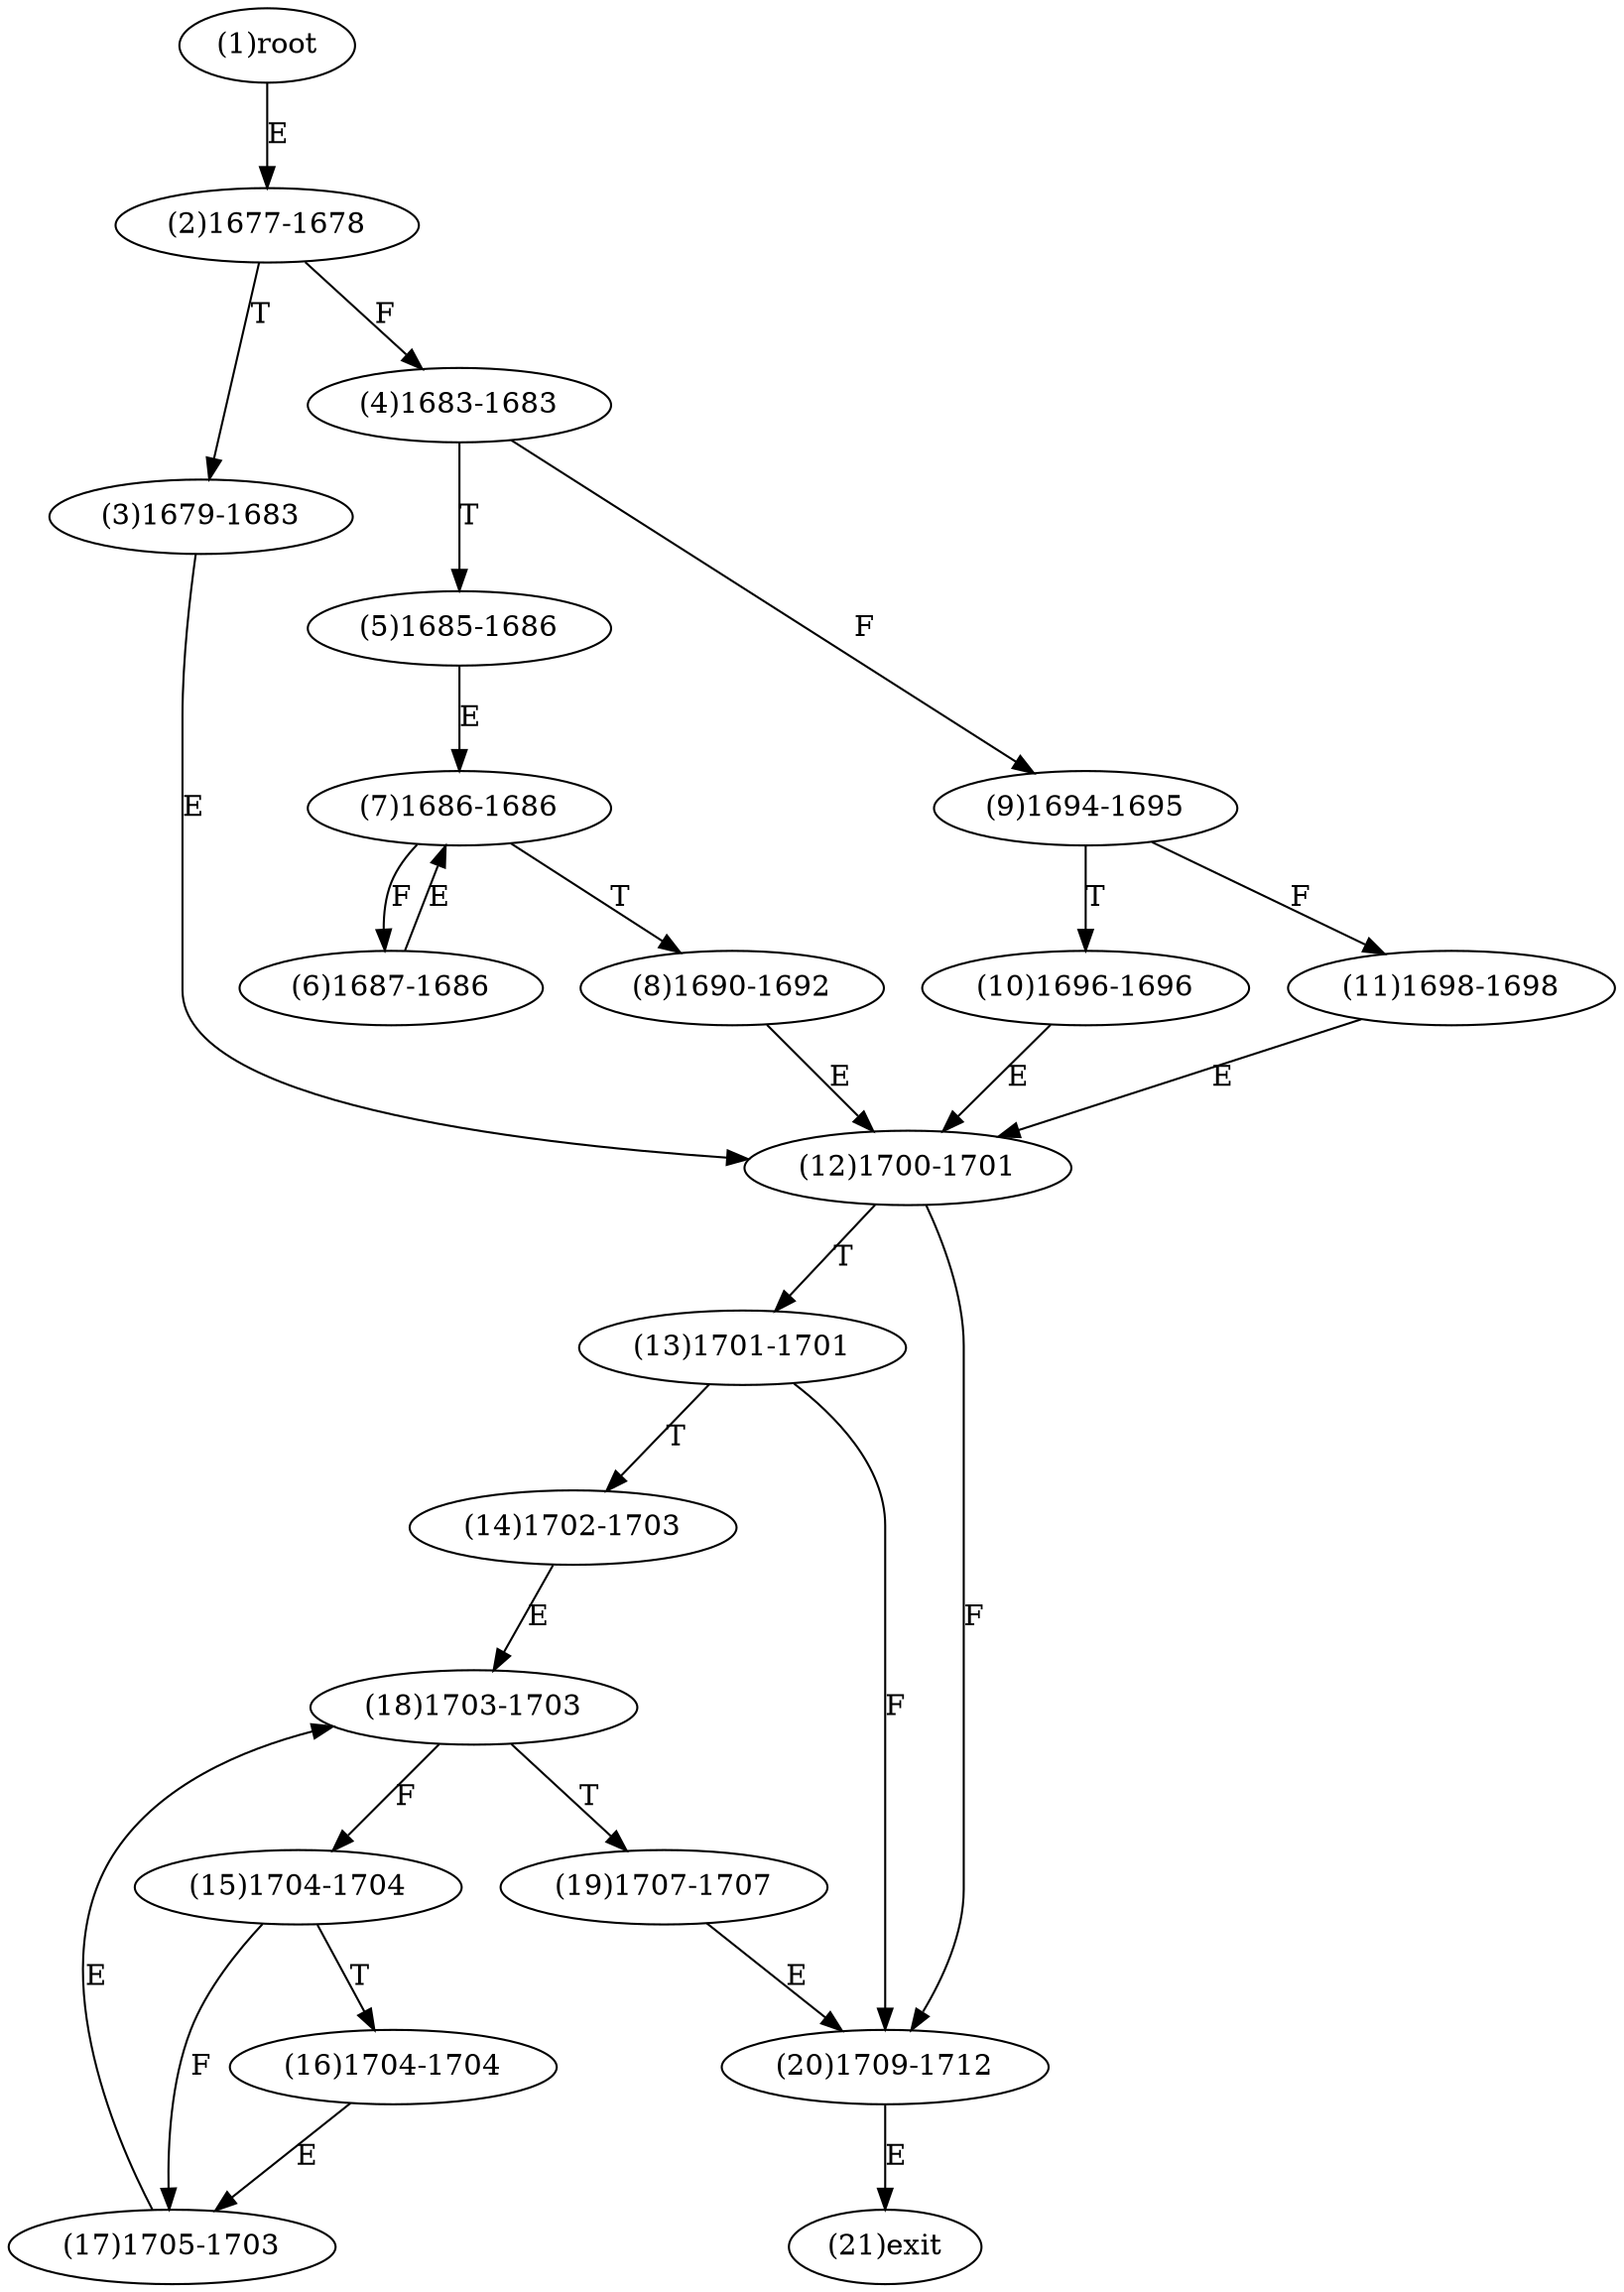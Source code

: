 digraph "" { 
1[ label="(1)root"];
2[ label="(2)1677-1678"];
3[ label="(3)1679-1683"];
4[ label="(4)1683-1683"];
5[ label="(5)1685-1686"];
6[ label="(6)1687-1686"];
7[ label="(7)1686-1686"];
8[ label="(8)1690-1692"];
9[ label="(9)1694-1695"];
10[ label="(10)1696-1696"];
11[ label="(11)1698-1698"];
12[ label="(12)1700-1701"];
13[ label="(13)1701-1701"];
14[ label="(14)1702-1703"];
15[ label="(15)1704-1704"];
17[ label="(17)1705-1703"];
16[ label="(16)1704-1704"];
19[ label="(19)1707-1707"];
18[ label="(18)1703-1703"];
21[ label="(21)exit"];
20[ label="(20)1709-1712"];
1->2[ label="E"];
2->4[ label="F"];
2->3[ label="T"];
3->12[ label="E"];
4->9[ label="F"];
4->5[ label="T"];
5->7[ label="E"];
6->7[ label="E"];
7->6[ label="F"];
7->8[ label="T"];
8->12[ label="E"];
9->11[ label="F"];
9->10[ label="T"];
10->12[ label="E"];
11->12[ label="E"];
12->20[ label="F"];
12->13[ label="T"];
13->20[ label="F"];
13->14[ label="T"];
14->18[ label="E"];
15->17[ label="F"];
15->16[ label="T"];
16->17[ label="E"];
17->18[ label="E"];
18->15[ label="F"];
18->19[ label="T"];
19->20[ label="E"];
20->21[ label="E"];
}